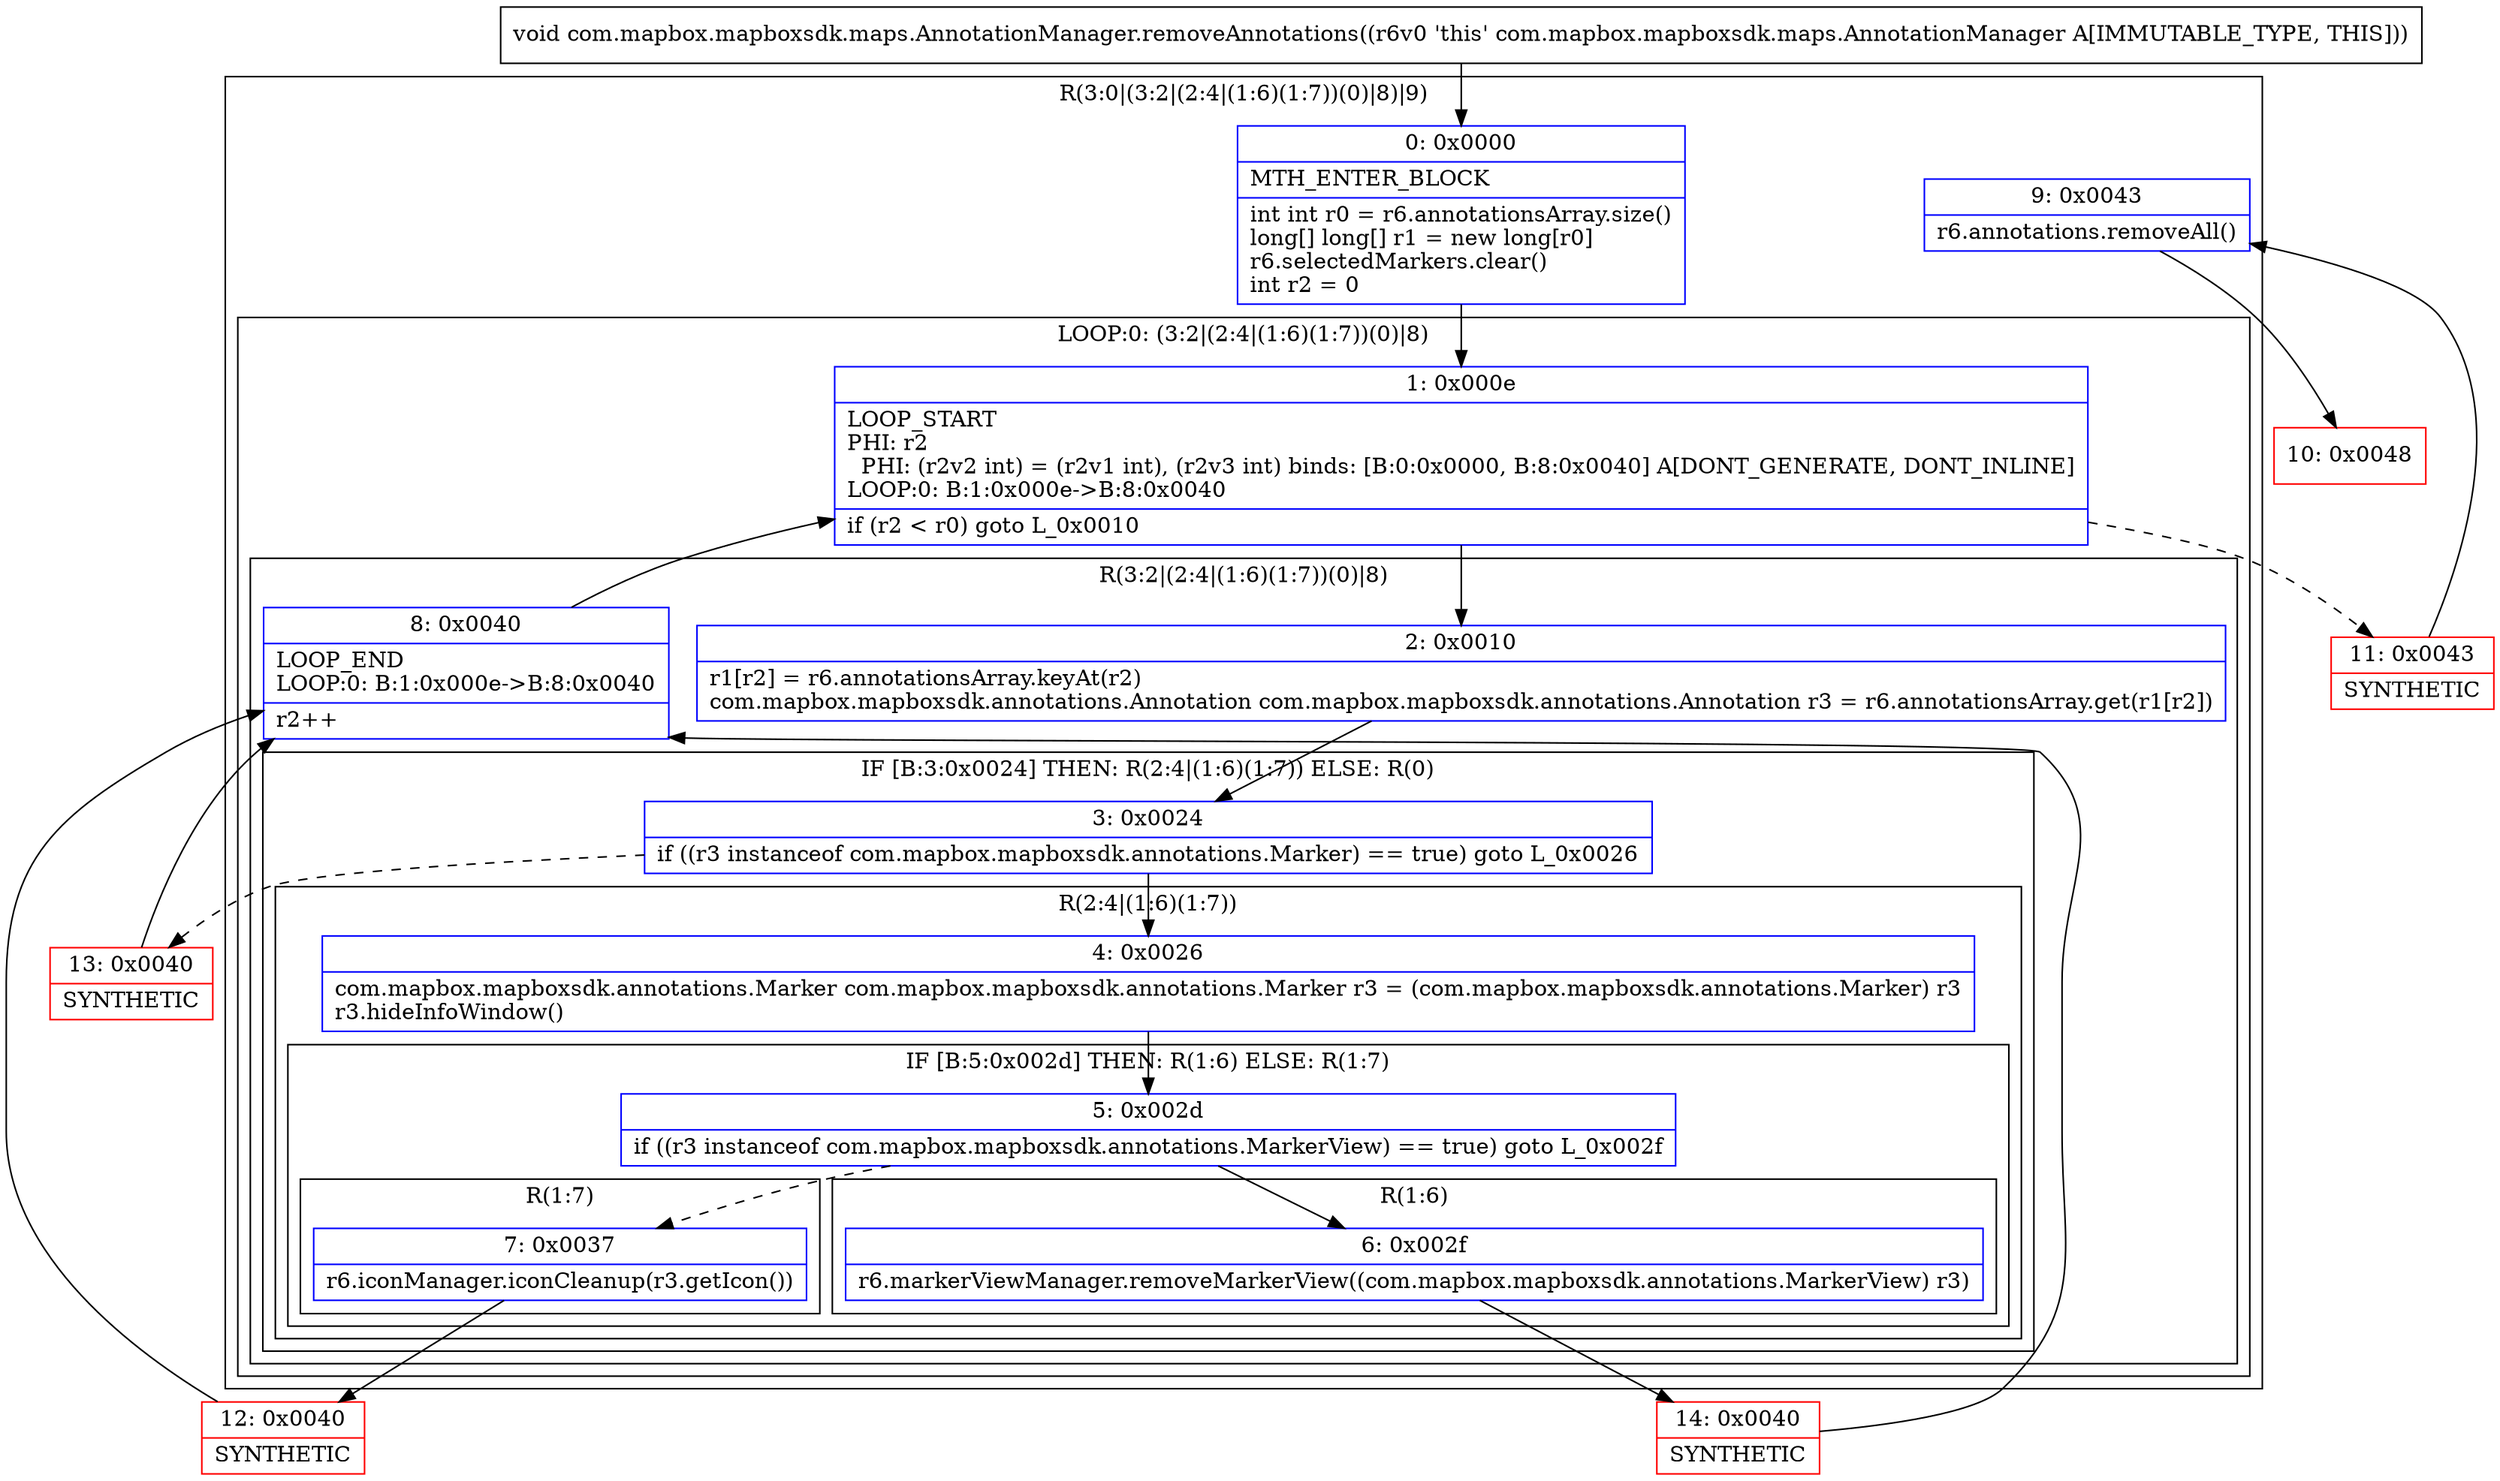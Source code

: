 digraph "CFG forcom.mapbox.mapboxsdk.maps.AnnotationManager.removeAnnotations()V" {
subgraph cluster_Region_1815775001 {
label = "R(3:0|(3:2|(2:4|(1:6)(1:7))(0)|8)|9)";
node [shape=record,color=blue];
Node_0 [shape=record,label="{0\:\ 0x0000|MTH_ENTER_BLOCK\l|int int r0 = r6.annotationsArray.size()\llong[] long[] r1 = new long[r0]\lr6.selectedMarkers.clear()\lint r2 = 0\l}"];
subgraph cluster_LoopRegion_195424877 {
label = "LOOP:0: (3:2|(2:4|(1:6)(1:7))(0)|8)";
node [shape=record,color=blue];
Node_1 [shape=record,label="{1\:\ 0x000e|LOOP_START\lPHI: r2 \l  PHI: (r2v2 int) = (r2v1 int), (r2v3 int) binds: [B:0:0x0000, B:8:0x0040] A[DONT_GENERATE, DONT_INLINE]\lLOOP:0: B:1:0x000e\-\>B:8:0x0040\l|if (r2 \< r0) goto L_0x0010\l}"];
subgraph cluster_Region_1044923543 {
label = "R(3:2|(2:4|(1:6)(1:7))(0)|8)";
node [shape=record,color=blue];
Node_2 [shape=record,label="{2\:\ 0x0010|r1[r2] = r6.annotationsArray.keyAt(r2)\lcom.mapbox.mapboxsdk.annotations.Annotation com.mapbox.mapboxsdk.annotations.Annotation r3 = r6.annotationsArray.get(r1[r2])\l}"];
subgraph cluster_IfRegion_43920204 {
label = "IF [B:3:0x0024] THEN: R(2:4|(1:6)(1:7)) ELSE: R(0)";
node [shape=record,color=blue];
Node_3 [shape=record,label="{3\:\ 0x0024|if ((r3 instanceof com.mapbox.mapboxsdk.annotations.Marker) == true) goto L_0x0026\l}"];
subgraph cluster_Region_975464009 {
label = "R(2:4|(1:6)(1:7))";
node [shape=record,color=blue];
Node_4 [shape=record,label="{4\:\ 0x0026|com.mapbox.mapboxsdk.annotations.Marker com.mapbox.mapboxsdk.annotations.Marker r3 = (com.mapbox.mapboxsdk.annotations.Marker) r3\lr3.hideInfoWindow()\l}"];
subgraph cluster_IfRegion_515300858 {
label = "IF [B:5:0x002d] THEN: R(1:6) ELSE: R(1:7)";
node [shape=record,color=blue];
Node_5 [shape=record,label="{5\:\ 0x002d|if ((r3 instanceof com.mapbox.mapboxsdk.annotations.MarkerView) == true) goto L_0x002f\l}"];
subgraph cluster_Region_1646677575 {
label = "R(1:6)";
node [shape=record,color=blue];
Node_6 [shape=record,label="{6\:\ 0x002f|r6.markerViewManager.removeMarkerView((com.mapbox.mapboxsdk.annotations.MarkerView) r3)\l}"];
}
subgraph cluster_Region_286383364 {
label = "R(1:7)";
node [shape=record,color=blue];
Node_7 [shape=record,label="{7\:\ 0x0037|r6.iconManager.iconCleanup(r3.getIcon())\l}"];
}
}
}
subgraph cluster_Region_690690787 {
label = "R(0)";
node [shape=record,color=blue];
}
}
Node_8 [shape=record,label="{8\:\ 0x0040|LOOP_END\lLOOP:0: B:1:0x000e\-\>B:8:0x0040\l|r2++\l}"];
}
}
Node_9 [shape=record,label="{9\:\ 0x0043|r6.annotations.removeAll()\l}"];
}
Node_10 [shape=record,color=red,label="{10\:\ 0x0048}"];
Node_11 [shape=record,color=red,label="{11\:\ 0x0043|SYNTHETIC\l}"];
Node_12 [shape=record,color=red,label="{12\:\ 0x0040|SYNTHETIC\l}"];
Node_13 [shape=record,color=red,label="{13\:\ 0x0040|SYNTHETIC\l}"];
Node_14 [shape=record,color=red,label="{14\:\ 0x0040|SYNTHETIC\l}"];
MethodNode[shape=record,label="{void com.mapbox.mapboxsdk.maps.AnnotationManager.removeAnnotations((r6v0 'this' com.mapbox.mapboxsdk.maps.AnnotationManager A[IMMUTABLE_TYPE, THIS])) }"];
MethodNode -> Node_0;
Node_0 -> Node_1;
Node_1 -> Node_2;
Node_1 -> Node_11[style=dashed];
Node_2 -> Node_3;
Node_3 -> Node_4;
Node_3 -> Node_13[style=dashed];
Node_4 -> Node_5;
Node_5 -> Node_6;
Node_5 -> Node_7[style=dashed];
Node_6 -> Node_14;
Node_7 -> Node_12;
Node_8 -> Node_1;
Node_9 -> Node_10;
Node_11 -> Node_9;
Node_12 -> Node_8;
Node_13 -> Node_8;
Node_14 -> Node_8;
}


